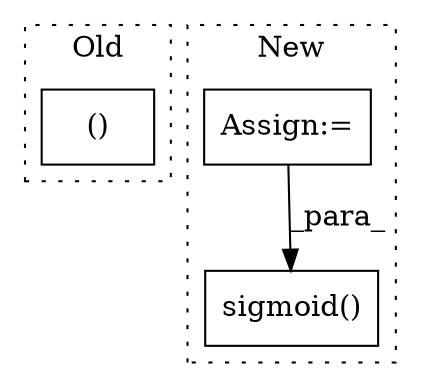 digraph G {
subgraph cluster0 {
1 [label="()" a="54" s="9831" l="24" shape="box"];
label = "Old";
style="dotted";
}
subgraph cluster1 {
2 [label="sigmoid()" a="75" s="9912,9943" l="14,1" shape="box"];
3 [label="Assign:=" a="68" s="9841" l="3" shape="box"];
label = "New";
style="dotted";
}
3 -> 2 [label="_para_"];
}